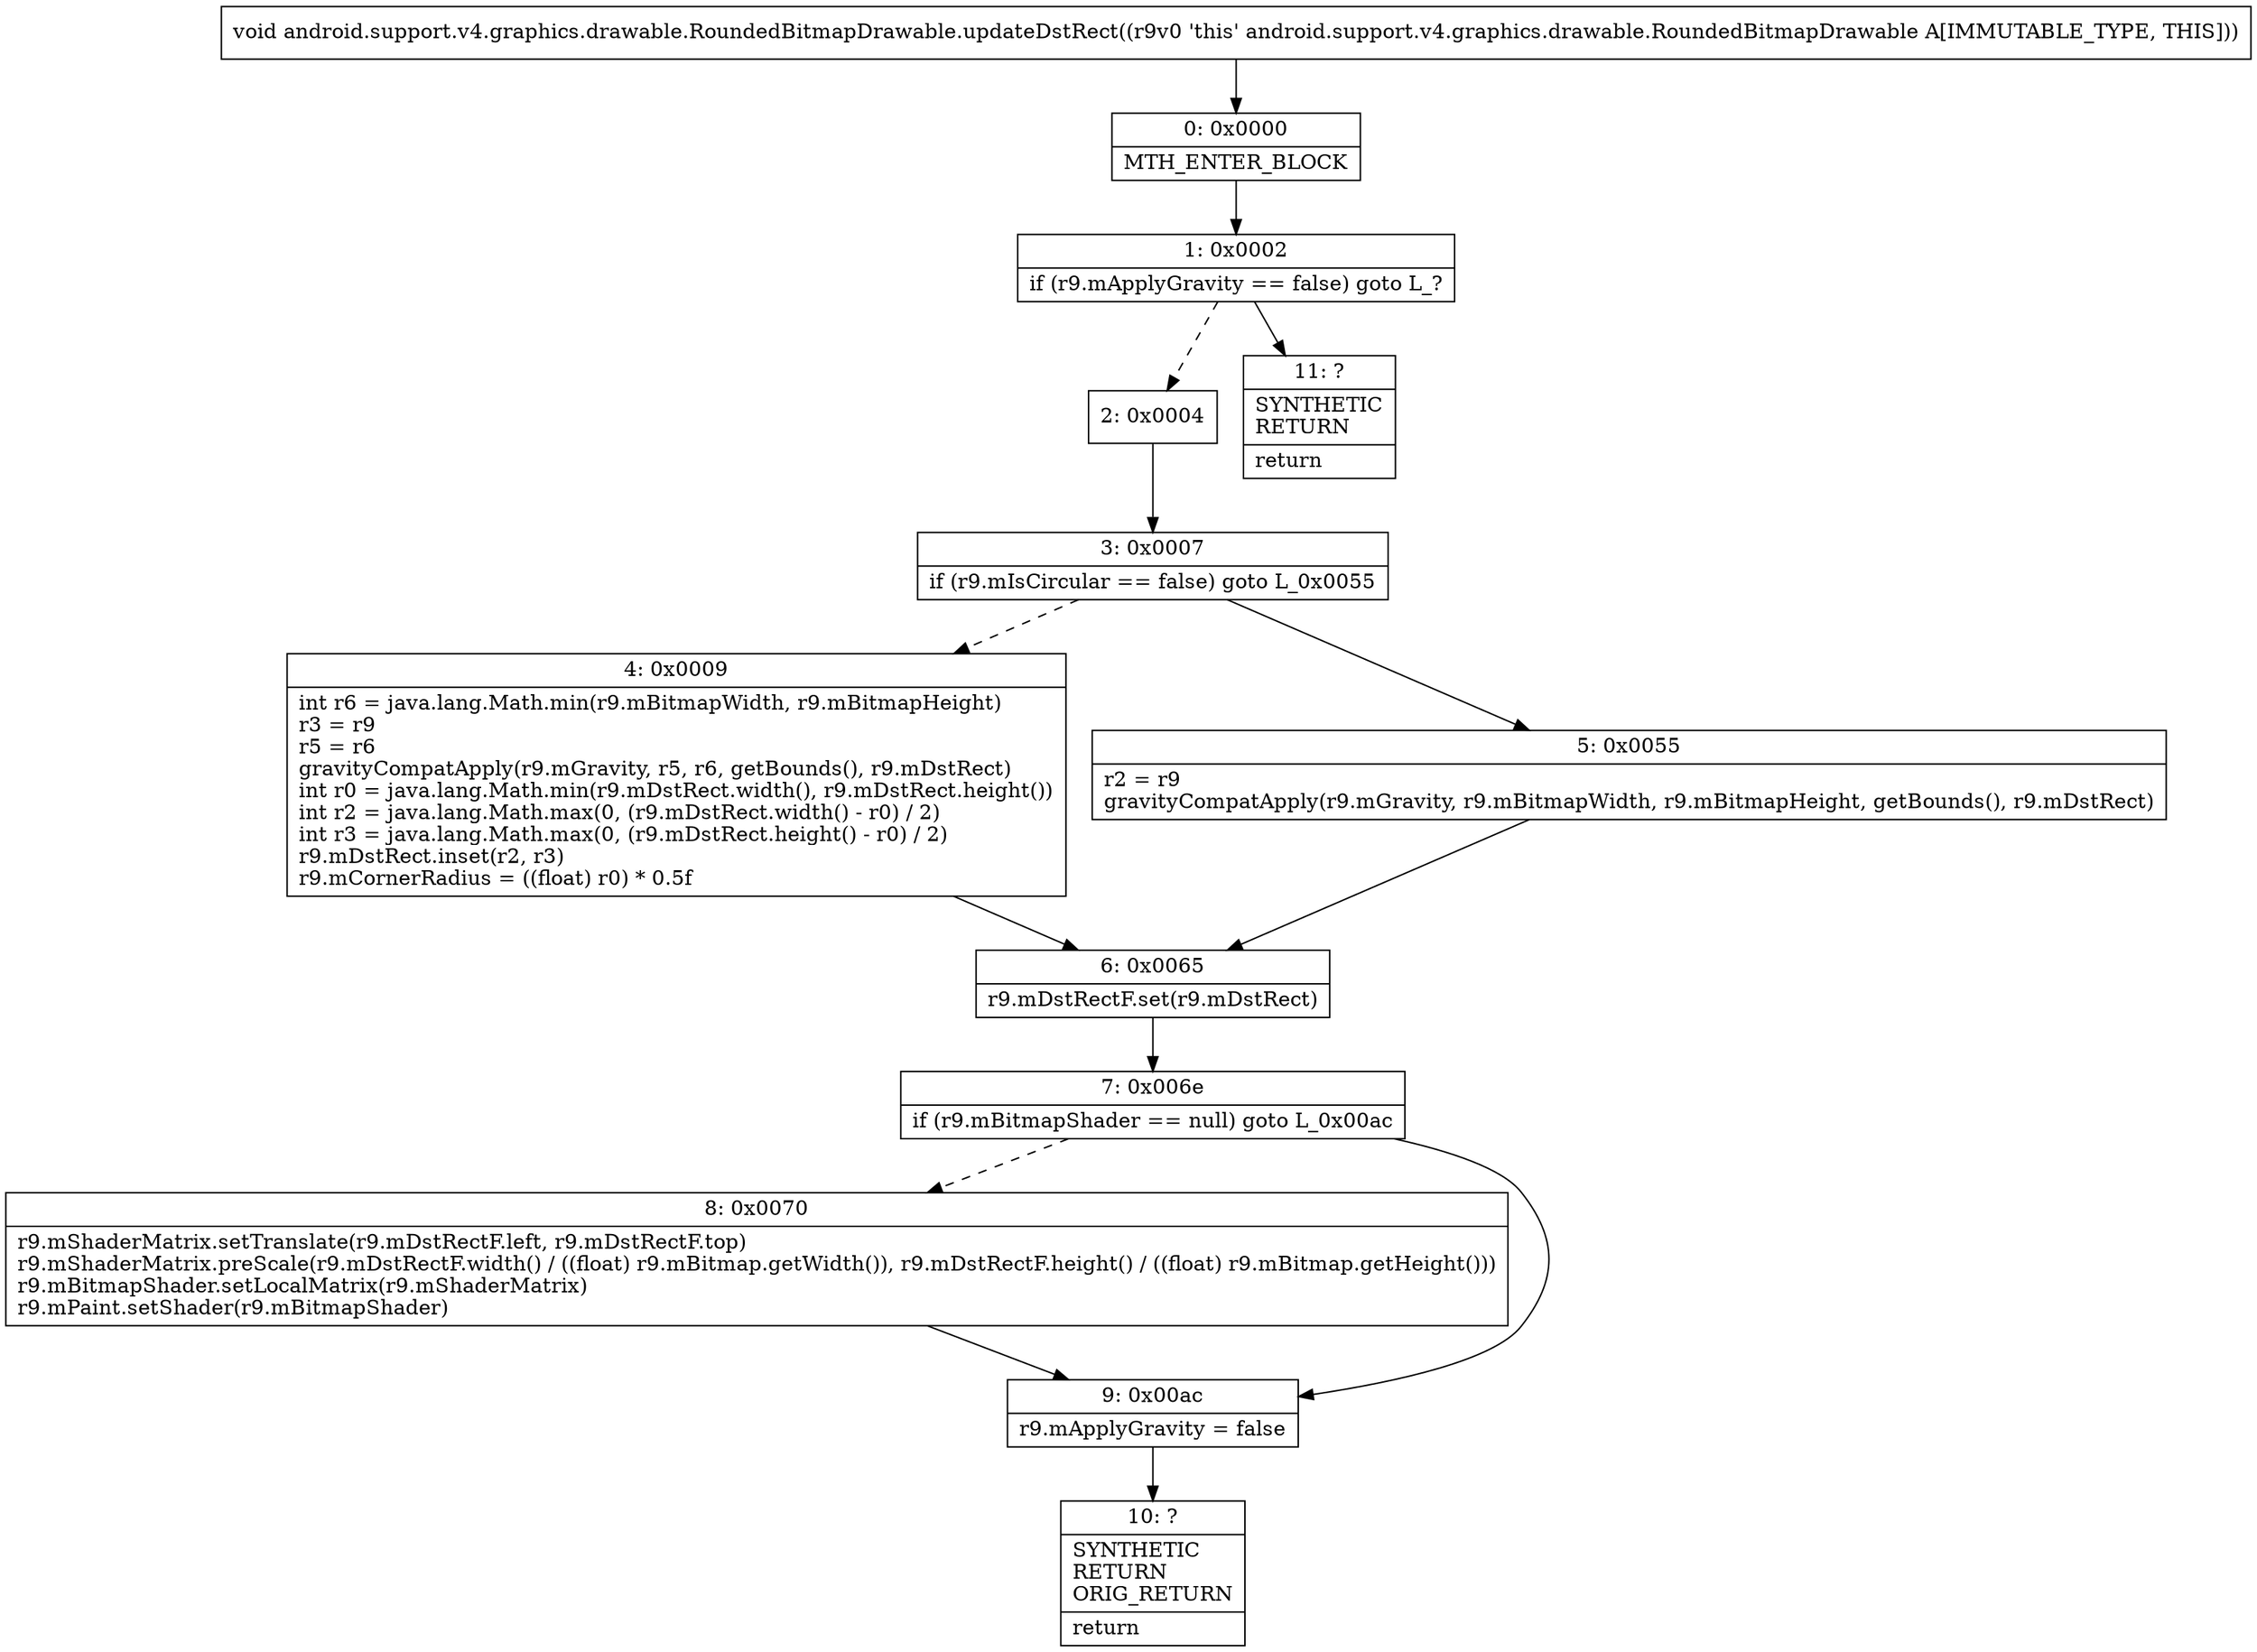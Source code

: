 digraph "CFG forandroid.support.v4.graphics.drawable.RoundedBitmapDrawable.updateDstRect()V" {
Node_0 [shape=record,label="{0\:\ 0x0000|MTH_ENTER_BLOCK\l}"];
Node_1 [shape=record,label="{1\:\ 0x0002|if (r9.mApplyGravity == false) goto L_?\l}"];
Node_2 [shape=record,label="{2\:\ 0x0004}"];
Node_3 [shape=record,label="{3\:\ 0x0007|if (r9.mIsCircular == false) goto L_0x0055\l}"];
Node_4 [shape=record,label="{4\:\ 0x0009|int r6 = java.lang.Math.min(r9.mBitmapWidth, r9.mBitmapHeight)\lr3 = r9\lr5 = r6\lgravityCompatApply(r9.mGravity, r5, r6, getBounds(), r9.mDstRect)\lint r0 = java.lang.Math.min(r9.mDstRect.width(), r9.mDstRect.height())\lint r2 = java.lang.Math.max(0, (r9.mDstRect.width() \- r0) \/ 2)\lint r3 = java.lang.Math.max(0, (r9.mDstRect.height() \- r0) \/ 2)\lr9.mDstRect.inset(r2, r3)\lr9.mCornerRadius = ((float) r0) * 0.5f\l}"];
Node_5 [shape=record,label="{5\:\ 0x0055|r2 = r9\lgravityCompatApply(r9.mGravity, r9.mBitmapWidth, r9.mBitmapHeight, getBounds(), r9.mDstRect)\l}"];
Node_6 [shape=record,label="{6\:\ 0x0065|r9.mDstRectF.set(r9.mDstRect)\l}"];
Node_7 [shape=record,label="{7\:\ 0x006e|if (r9.mBitmapShader == null) goto L_0x00ac\l}"];
Node_8 [shape=record,label="{8\:\ 0x0070|r9.mShaderMatrix.setTranslate(r9.mDstRectF.left, r9.mDstRectF.top)\lr9.mShaderMatrix.preScale(r9.mDstRectF.width() \/ ((float) r9.mBitmap.getWidth()), r9.mDstRectF.height() \/ ((float) r9.mBitmap.getHeight()))\lr9.mBitmapShader.setLocalMatrix(r9.mShaderMatrix)\lr9.mPaint.setShader(r9.mBitmapShader)\l}"];
Node_9 [shape=record,label="{9\:\ 0x00ac|r9.mApplyGravity = false\l}"];
Node_10 [shape=record,label="{10\:\ ?|SYNTHETIC\lRETURN\lORIG_RETURN\l|return\l}"];
Node_11 [shape=record,label="{11\:\ ?|SYNTHETIC\lRETURN\l|return\l}"];
MethodNode[shape=record,label="{void android.support.v4.graphics.drawable.RoundedBitmapDrawable.updateDstRect((r9v0 'this' android.support.v4.graphics.drawable.RoundedBitmapDrawable A[IMMUTABLE_TYPE, THIS])) }"];
MethodNode -> Node_0;
Node_0 -> Node_1;
Node_1 -> Node_2[style=dashed];
Node_1 -> Node_11;
Node_2 -> Node_3;
Node_3 -> Node_4[style=dashed];
Node_3 -> Node_5;
Node_4 -> Node_6;
Node_5 -> Node_6;
Node_6 -> Node_7;
Node_7 -> Node_8[style=dashed];
Node_7 -> Node_9;
Node_8 -> Node_9;
Node_9 -> Node_10;
}

